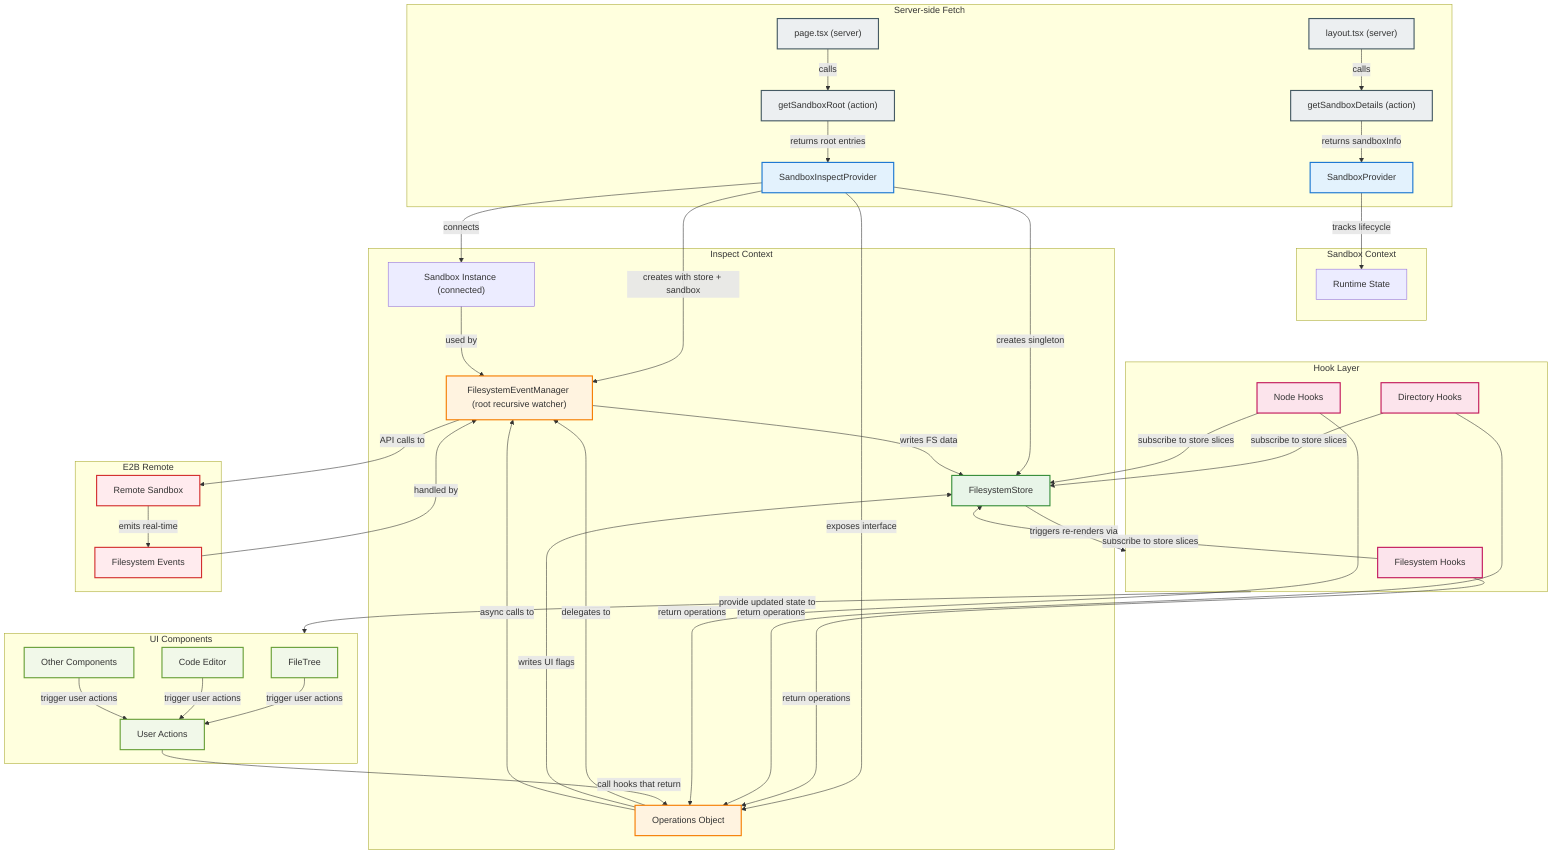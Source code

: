 flowchart TD

%% --------------------------
%% Server-side Components
%% --------------------------
subgraph SERVER_FETCH["Server-side Fetch"]
    direction TB
    LAYOUT["layout.tsx (server)"]
    PAGE["page.tsx (server)"]
    DETAILS_ACTION["getSandboxDetails (action)"]
    ROOT_ACTION["getSandboxRoot (action)"]

    LAYOUT -- "calls" --> DETAILS_ACTION
    PAGE   -- "calls" --> ROOT_ACTION
    DETAILS_ACTION -- "returns sandboxInfo" --> SANDBOX_PROVIDER
    ROOT_ACTION    -- "returns root entries" --> INSPECT_PROVIDER
end

%% --------------------------
%% Client Contexts
%% --------------------------
subgraph SANDBOX_CONTEXT["Sandbox Context"]
    direction TB
    SANDBOX_PROVIDER["SandboxProvider"]
    SANDBOX_STATE["Runtime State"]

    SANDBOX_PROVIDER -- "tracks lifecycle" --> SANDBOX_STATE
end

subgraph INSPECT_CONTEXT["Inspect Context"]
    direction TB
    INSPECT_PROVIDER["SandboxInspectProvider"]
    SANDBOX_INSTANCE["Sandbox Instance (connected)"]
    FILESYSTEM_STORE["FilesystemStore"]
    EVENT_MANAGER["FilesystemEventManager (root recursive watcher)"]
    OPERATIONS["Operations Object"]

    INSPECT_PROVIDER -- "connects" --> SANDBOX_INSTANCE
    INSPECT_PROVIDER -- "creates singleton" --> FILESYSTEM_STORE
    INSPECT_PROVIDER -- "creates with store + sandbox" --> EVENT_MANAGER
    INSPECT_PROVIDER -- "exposes interface" --> OPERATIONS

    SANDBOX_INSTANCE -- "used by" --> EVENT_MANAGER
    EVENT_MANAGER -- "writes FS data" --> FILESYSTEM_STORE
    OPERATIONS    -- "delegates to" --> EVENT_MANAGER
    OPERATIONS    -- "writes UI flags" --> FILESYSTEM_STORE
end

%% --------------------------
%% Hook Layer
%% --------------------------
subgraph HOOKS["Hook Layer"]
    direction TB
    FILESYSTEM_HOOKS["Filesystem Hooks"]
    DIRECTORY_HOOKS["Directory Hooks"]
    NODE_HOOKS["Node Hooks"]

    FILESYSTEM_HOOKS -- "subscribe to store slices" --> FILESYSTEM_STORE
    DIRECTORY_HOOKS  -- "subscribe to store slices" --> FILESYSTEM_STORE
    NODE_HOOKS       -- "subscribe to store slices" --> FILESYSTEM_STORE

    FILESYSTEM_HOOKS -- "return operations" --> OPERATIONS
    DIRECTORY_HOOKS  -- "return operations" --> OPERATIONS
    NODE_HOOKS       -- "return operations" --> OPERATIONS
end

%% --------------------------
%% UI Components
%% --------------------------
subgraph UI_COMPONENTS["UI Components"]
    direction LR
    FILE_TREE["FileTree"]
    CODE_EDITOR["Code Editor"]
    OTHER_UI["Other Components"]

    FILE_TREE   -- "trigger user actions" --> USER_ACTIONS["User Actions"]
    CODE_EDITOR -- "trigger user actions" --> USER_ACTIONS
    OTHER_UI    -- "trigger user actions" --> USER_ACTIONS
end

%% --------------------------
%% Remote (E2B)
%% --------------------------
subgraph E2B_REMOTE["E2B Remote"]
    REMOTE_SANDBOX["Remote Sandbox"]
    FS_EVENTS["Filesystem Events"]

    REMOTE_SANDBOX -- "emits real-time" --> FS_EVENTS
end

%% --------------------------
%% Data Flow: User Actions
%% --------------------------
USER_ACTIONS -- "call hooks that return" --> OPERATIONS
OPERATIONS    -- "async calls to" --> EVENT_MANAGER
EVENT_MANAGER -- "API calls to" --> REMOTE_SANDBOX

%% --------------------------
%% Data Flow: Remote Events
%% --------------------------
FS_EVENTS        -- "handled by" --> EVENT_MANAGER
FILESYSTEM_STORE -- "triggers re-renders via" --> HOOKS
HOOKS            -- "provide updated state to" --> UI_COMPONENTS

%% --------------------------
%% Styling
%% --------------------------
classDef contextClass fill:#E3F2FD,stroke:#1976D2,stroke-width:2px
classDef storeClass   fill:#E8F5E8,stroke:#388E3C,stroke-width:2px
classDef managerClass fill:#FFF3E0,stroke:#F57C00,stroke-width:2px
classDef hooksClass   fill:#FCE4EC,stroke:#C2185B,stroke-width:2px
classDef uiClass      fill:#F1F8E9,stroke:#689F38,stroke-width:2px
classDef remoteClass  fill:#FFEBEE,stroke:#D32F2F,stroke-width:2px
classDef serverClass  fill:#ECEFF1,stroke:#455A64,stroke-width:2px

class SANDBOX_PROVIDER,INSPECT_PROVIDER contextClass
class FILESYSTEM_STORE storeClass
class EVENT_MANAGER,OPERATIONS managerClass
class FILESYSTEM_HOOKS,DIRECTORY_HOOKS,NODE_HOOKS hooksClass
class FILE_TREE,CODE_EDITOR,OTHER_UI,USER_ACTIONS uiClass
class REMOTE_SANDBOX,FS_EVENTS remoteClass
class LAYOUT,PAGE,DETAILS_ACTION,ROOT_ACTION serverClass